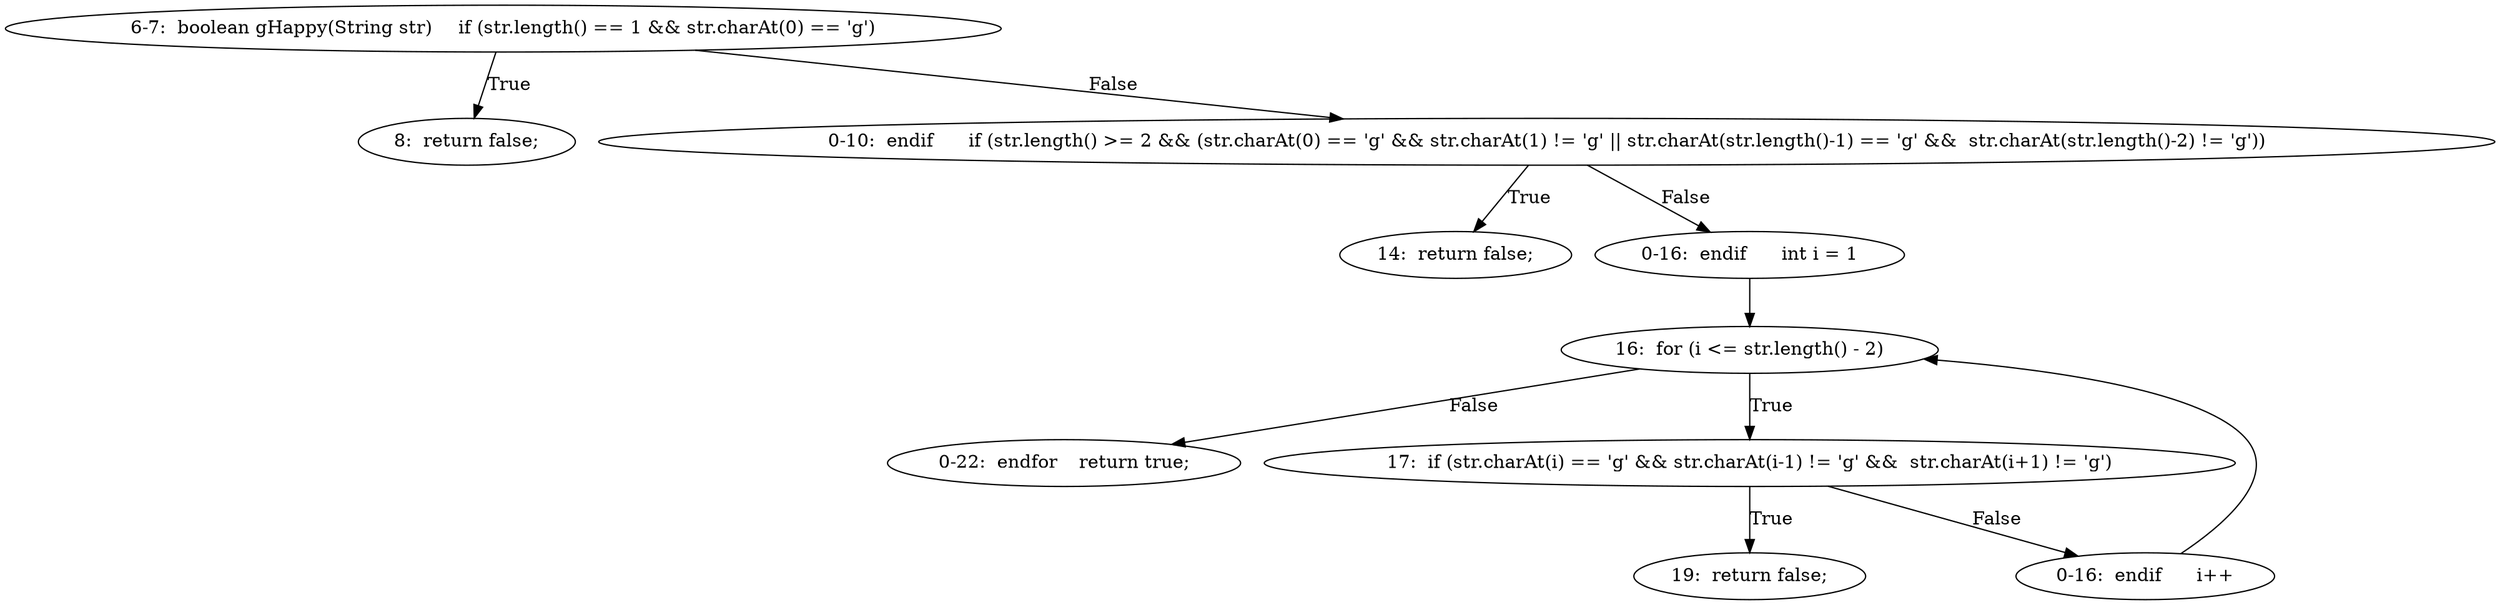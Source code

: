 digraph result_test { 
// graph-vertices
  a1  [label="6-7:  boolean gHappy(String str)	if (str.length() == 1 && str.charAt(0) == 'g')"]; 
  2  [label="8:  return false;"]; 
  a2  [label="0-10:  endif	if (str.length() >= 2 && (str.charAt(0) == 'g' && str.charAt(1) != 'g' || str.charAt(str.length()-1) == 'g' &&  str.charAt(str.length()-2) != 'g'))"]; 
  5  [label="14:  return false;"]; 
  a3  [label="0-16:  endif	int i = 1"]; 
  8  [label="16:  for (i <= str.length() - 2)"]; 
  a4  [label="0-22:  endfor	return true;"]; 
  11  [label="17:  if (str.charAt(i) == 'g' && str.charAt(i-1) != 'g' &&  str.charAt(i+1) != 'g')"]; 
  12  [label="19:  return false;"]; 
  a5  [label="0-16:  endif	i++"]; 
// graph-edges
  a1 -> 2  [label="True"]; 
  a1 -> a2  [label="False"]; 
  a2 -> 5  [label="True"]; 
  a2 -> a3  [label="False"]; 
  a3 -> 8;
  8 -> a4  [label="False"]; 
  8 -> 11  [label="True"]; 
  11 -> 12  [label="True"]; 
  11 -> a5  [label="False"]; 
  a5 -> 8;
}